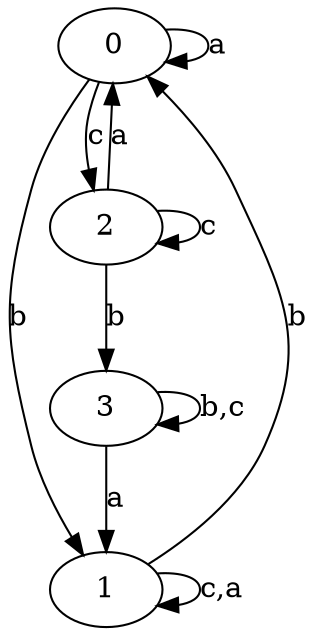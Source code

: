 digraph {
 ranksep=0.5;
 d2tdocpreamble = "\usetikzlibrary{automata}";
 d2tfigpreamble = "\tikzstyle{every state}= [ draw=blue!50,very thick,fill=blue!20]  \tikzstyle{auto}= [fill=white]";
 node [style="state"];
 edge [lblstyle="auto",topath="bend right", len=4  ]
  "0" [label="0",];
  "1" [label="1",];
  "2" [label="2",style = "state, initial"];
  "3" [label="3",style = "state, accepting"];
  "0" -> "0" [label="a",topath="loop above"];
  "0" -> "1" [label="b"];
  "0" -> "2" [label="c"];
  "1" -> "0" [label="b"];
  "1" -> "1" [label="c,a",topath="loop above"];
  "2" -> "0" [label="a"];
  "2" -> "2" [label="c",topath="loop above"];
  "2" -> "3" [label="b"];
  "3" -> "1" [label="a"];
  "3" -> "3" [label="b,c",topath="loop above"];
}